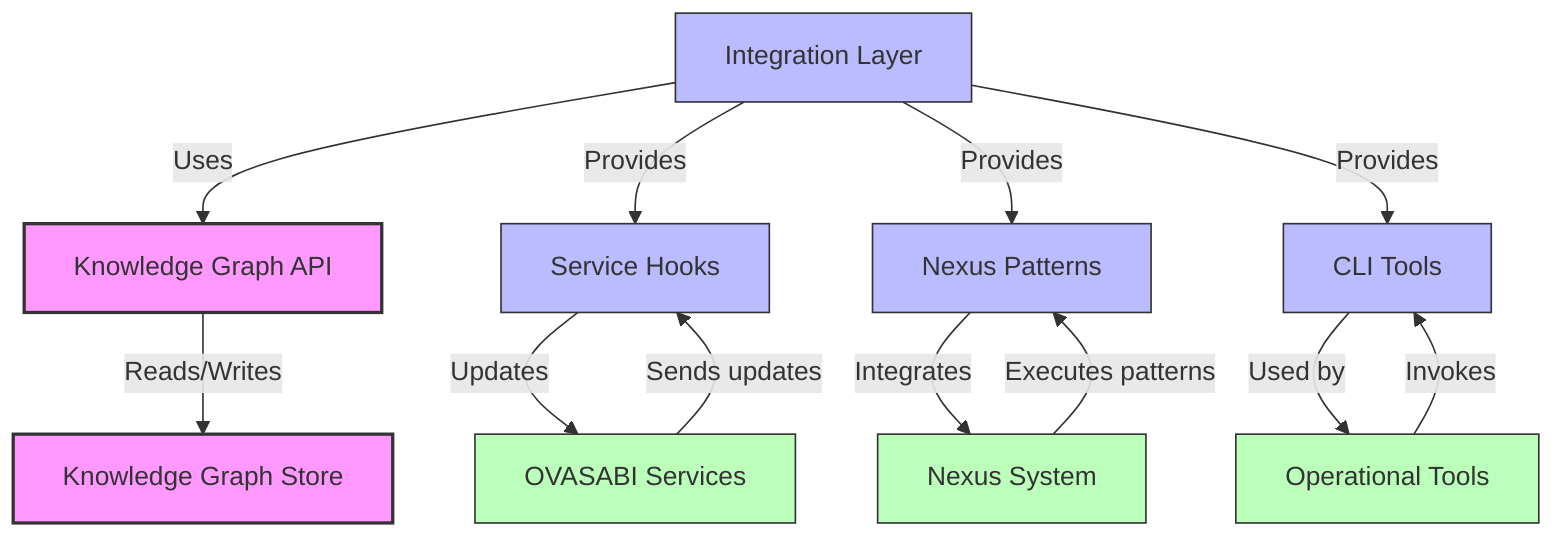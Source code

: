 graph TD
    %% Knowledge Graph Core
    KGS[Knowledge Graph Store]
    KGAPI[Knowledge Graph API]
    IL[Integration Layer]
    
    %% Integration Components
    SH[Service Hooks]
    NP[Nexus Patterns]
    CLI[CLI Tools]
    
    %% External Systems
    SVC[OVASABI Services]
    NS[Nexus System]
    OT[Operational Tools]
    
    %% Connections
    KGAPI -->|Reads/Writes| KGS
    IL -->|Uses| KGAPI
    IL -->|Provides| SH
    IL -->|Provides| NP
    IL -->|Provides| CLI
    
    SH -->|Updates| SVC
    NP -->|Integrates| NS
    CLI -->|Used by| OT
    
    SVC -->|Sends updates| SH
    NS -->|Executes patterns| NP
    OT -->|Invokes| CLI
    
    %% Styles
    classDef core fill:#f9f,stroke:#333,stroke-width:2px;
    classDef integration fill:#bbf,stroke:#333,stroke-width:1px;
    classDef external fill:#bfb,stroke:#333,stroke-width:1px;
    
    class KGS,KGAPI core;
    class SH,NP,CLI,IL integration;
    class SVC,NS,OT external;